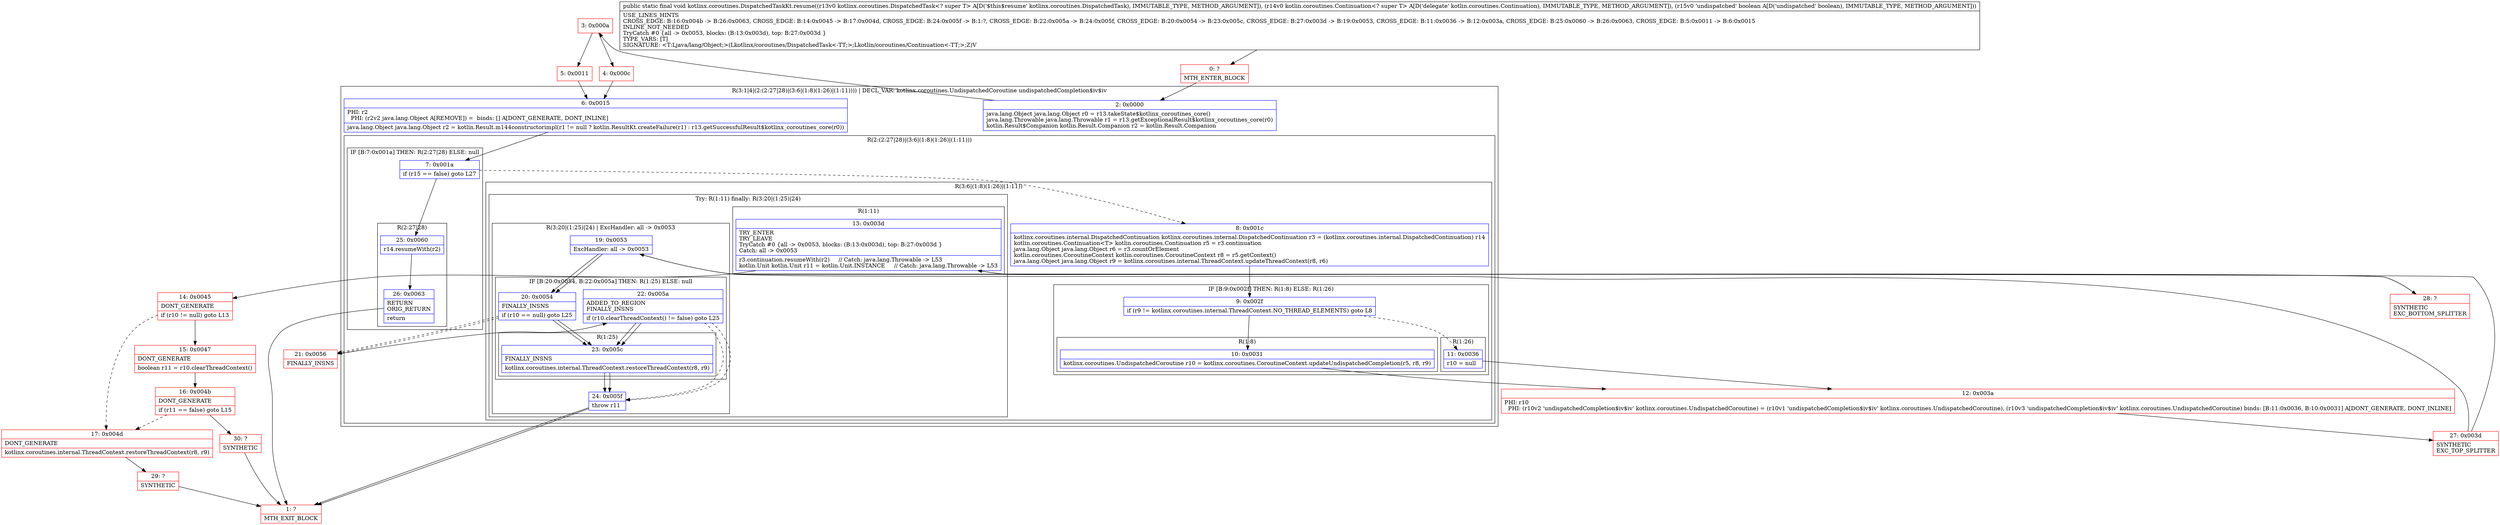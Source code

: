 digraph "CFG forkotlinx.coroutines.DispatchedTaskKt.resume(Lkotlinx\/coroutines\/DispatchedTask;Lkotlin\/coroutines\/Continuation;Z)V" {
subgraph cluster_Region_1950547042 {
label = "R(3:1|4|(2:(2:27|28)|(3:6|(1:8)(1:26)|(1:11)))) | DECL_VAR: kotlinx.coroutines.UndispatchedCoroutine undispatchedCompletion$iv$iv\l";
node [shape=record,color=blue];
Node_2 [shape=record,label="{2\:\ 0x0000|java.lang.Object java.lang.Object r0 = r13.takeState$kotlinx_coroutines_core()\ljava.lang.Throwable java.lang.Throwable r1 = r13.getExceptionalResult$kotlinx_coroutines_core(r0)\lkotlin.Result$Companion kotlin.Result.Companion r2 = kotlin.Result.Companion\l}"];
Node_6 [shape=record,label="{6\:\ 0x0015|PHI: r2 \l  PHI: (r2v2 java.lang.Object A[REMOVE]) =  binds: [] A[DONT_GENERATE, DONT_INLINE]\l|java.lang.Object java.lang.Object r2 = kotlin.Result.m144constructorimpl(r1 != null ? kotlin.ResultKt.createFailure(r1) : r13.getSuccessfulResult$kotlinx_coroutines_core(r0))\l}"];
subgraph cluster_Region_1177606370 {
label = "R(2:(2:27|28)|(3:6|(1:8)(1:26)|(1:11)))";
node [shape=record,color=blue];
subgraph cluster_IfRegion_1411874244 {
label = "IF [B:7:0x001a] THEN: R(2:27|28) ELSE: null";
node [shape=record,color=blue];
Node_7 [shape=record,label="{7\:\ 0x001a|if (r15 == false) goto L27\l}"];
subgraph cluster_Region_302688342 {
label = "R(2:27|28)";
node [shape=record,color=blue];
Node_25 [shape=record,label="{25\:\ 0x0060|r14.resumeWith(r2)\l}"];
Node_26 [shape=record,label="{26\:\ 0x0063|RETURN\lORIG_RETURN\l|return\l}"];
}
}
subgraph cluster_Region_864403758 {
label = "R(3:6|(1:8)(1:26)|(1:11))";
node [shape=record,color=blue];
Node_8 [shape=record,label="{8\:\ 0x001c|kotlinx.coroutines.internal.DispatchedContinuation kotlinx.coroutines.internal.DispatchedContinuation r3 = (kotlinx.coroutines.internal.DispatchedContinuation) r14\lkotlin.coroutines.Continuation\<T\> kotlin.coroutines.Continuation r5 = r3.continuation\ljava.lang.Object java.lang.Object r6 = r3.countOrElement\lkotlin.coroutines.CoroutineContext kotlin.coroutines.CoroutineContext r8 = r5.getContext()\ljava.lang.Object java.lang.Object r9 = kotlinx.coroutines.internal.ThreadContext.updateThreadContext(r8, r6)\l}"];
subgraph cluster_IfRegion_600197912 {
label = "IF [B:9:0x002f] THEN: R(1:8) ELSE: R(1:26)";
node [shape=record,color=blue];
Node_9 [shape=record,label="{9\:\ 0x002f|if (r9 != kotlinx.coroutines.internal.ThreadContext.NO_THREAD_ELEMENTS) goto L8\l}"];
subgraph cluster_Region_1355254480 {
label = "R(1:8)";
node [shape=record,color=blue];
Node_10 [shape=record,label="{10\:\ 0x0031|kotlinx.coroutines.UndispatchedCoroutine r10 = kotlinx.coroutines.CoroutineContext.updateUndispatchedCompletion(r5, r8, r9)\l}"];
}
subgraph cluster_Region_1045914367 {
label = "R(1:26)";
node [shape=record,color=blue];
Node_11 [shape=record,label="{11\:\ 0x0036|r10 = null\l}"];
}
}
subgraph cluster_TryCatchRegion_23550238 {
label = "Try: R(1:11) finally: R(3:20|(1:25)|24)";
node [shape=record,color=blue];
subgraph cluster_Region_270828484 {
label = "R(1:11)";
node [shape=record,color=blue];
Node_13 [shape=record,label="{13\:\ 0x003d|TRY_ENTER\lTRY_LEAVE\lTryCatch #0 \{all \-\> 0x0053, blocks: (B:13:0x003d), top: B:27:0x003d \}\lCatch: all \-\> 0x0053\l|r3.continuation.resumeWith(r2)     \/\/ Catch: java.lang.Throwable \-\> L53\lkotlin.Unit kotlin.Unit r11 = kotlin.Unit.INSTANCE     \/\/ Catch: java.lang.Throwable \-\> L53\l}"];
}
subgraph cluster_Region_1915572887 {
label = "R(3:20|(1:25)|24) | ExcHandler: all \-\> 0x0053\l";
node [shape=record,color=blue];
Node_19 [shape=record,label="{19\:\ 0x0053|ExcHandler: all \-\> 0x0053\l}"];
subgraph cluster_IfRegion_848983032 {
label = "IF [B:20:0x0054, B:22:0x005a] THEN: R(1:25) ELSE: null";
node [shape=record,color=blue];
Node_20 [shape=record,label="{20\:\ 0x0054|FINALLY_INSNS\l|if (r10 == null) goto L25\l}"];
Node_22 [shape=record,label="{22\:\ 0x005a|ADDED_TO_REGION\lFINALLY_INSNS\l|if (r10.clearThreadContext() != false) goto L25\l}"];
subgraph cluster_Region_399032454 {
label = "R(1:25)";
node [shape=record,color=blue];
Node_23 [shape=record,label="{23\:\ 0x005c|FINALLY_INSNS\l|kotlinx.coroutines.internal.ThreadContext.restoreThreadContext(r8, r9)\l}"];
}
}
Node_24 [shape=record,label="{24\:\ 0x005f|throw r11\l}"];
}
}
}
}
}
subgraph cluster_Region_1915572887 {
label = "R(3:20|(1:25)|24) | ExcHandler: all \-\> 0x0053\l";
node [shape=record,color=blue];
Node_19 [shape=record,label="{19\:\ 0x0053|ExcHandler: all \-\> 0x0053\l}"];
subgraph cluster_IfRegion_848983032 {
label = "IF [B:20:0x0054, B:22:0x005a] THEN: R(1:25) ELSE: null";
node [shape=record,color=blue];
Node_20 [shape=record,label="{20\:\ 0x0054|FINALLY_INSNS\l|if (r10 == null) goto L25\l}"];
Node_22 [shape=record,label="{22\:\ 0x005a|ADDED_TO_REGION\lFINALLY_INSNS\l|if (r10.clearThreadContext() != false) goto L25\l}"];
subgraph cluster_Region_399032454 {
label = "R(1:25)";
node [shape=record,color=blue];
Node_23 [shape=record,label="{23\:\ 0x005c|FINALLY_INSNS\l|kotlinx.coroutines.internal.ThreadContext.restoreThreadContext(r8, r9)\l}"];
}
}
Node_24 [shape=record,label="{24\:\ 0x005f|throw r11\l}"];
}
Node_0 [shape=record,color=red,label="{0\:\ ?|MTH_ENTER_BLOCK\l}"];
Node_3 [shape=record,color=red,label="{3\:\ 0x000a}"];
Node_4 [shape=record,color=red,label="{4\:\ 0x000c}"];
Node_12 [shape=record,color=red,label="{12\:\ 0x003a|PHI: r10 \l  PHI: (r10v2 'undispatchedCompletion$iv$iv' kotlinx.coroutines.UndispatchedCoroutine) = (r10v1 'undispatchedCompletion$iv$iv' kotlinx.coroutines.UndispatchedCoroutine), (r10v3 'undispatchedCompletion$iv$iv' kotlinx.coroutines.UndispatchedCoroutine) binds: [B:11:0x0036, B:10:0x0031] A[DONT_GENERATE, DONT_INLINE]\l}"];
Node_27 [shape=record,color=red,label="{27\:\ 0x003d|SYNTHETIC\lEXC_TOP_SPLITTER\l}"];
Node_14 [shape=record,color=red,label="{14\:\ 0x0045|DONT_GENERATE\l|if (r10 != null) goto L13\l}"];
Node_15 [shape=record,color=red,label="{15\:\ 0x0047|DONT_GENERATE\l|boolean r11 = r10.clearThreadContext()\l}"];
Node_16 [shape=record,color=red,label="{16\:\ 0x004b|DONT_GENERATE\l|if (r11 == false) goto L15\l}"];
Node_30 [shape=record,color=red,label="{30\:\ ?|SYNTHETIC\l}"];
Node_1 [shape=record,color=red,label="{1\:\ ?|MTH_EXIT_BLOCK\l}"];
Node_17 [shape=record,color=red,label="{17\:\ 0x004d|DONT_GENERATE\l|kotlinx.coroutines.internal.ThreadContext.restoreThreadContext(r8, r9)\l}"];
Node_29 [shape=record,color=red,label="{29\:\ ?|SYNTHETIC\l}"];
Node_28 [shape=record,color=red,label="{28\:\ ?|SYNTHETIC\lEXC_BOTTOM_SPLITTER\l}"];
Node_21 [shape=record,color=red,label="{21\:\ 0x0056|FINALLY_INSNS\l}"];
Node_5 [shape=record,color=red,label="{5\:\ 0x0011}"];
MethodNode[shape=record,label="{public static final void kotlinx.coroutines.DispatchedTaskKt.resume((r13v0 kotlinx.coroutines.DispatchedTask\<? super T\> A[D('$this$resume' kotlinx.coroutines.DispatchedTask), IMMUTABLE_TYPE, METHOD_ARGUMENT]), (r14v0 kotlin.coroutines.Continuation\<? super T\> A[D('delegate' kotlin.coroutines.Continuation), IMMUTABLE_TYPE, METHOD_ARGUMENT]), (r15v0 'undispatched' boolean A[D('undispatched' boolean), IMMUTABLE_TYPE, METHOD_ARGUMENT]))  | USE_LINES_HINTS\lCROSS_EDGE: B:16:0x004b \-\> B:26:0x0063, CROSS_EDGE: B:14:0x0045 \-\> B:17:0x004d, CROSS_EDGE: B:24:0x005f \-\> B:1:?, CROSS_EDGE: B:22:0x005a \-\> B:24:0x005f, CROSS_EDGE: B:20:0x0054 \-\> B:23:0x005c, CROSS_EDGE: B:27:0x003d \-\> B:19:0x0053, CROSS_EDGE: B:11:0x0036 \-\> B:12:0x003a, CROSS_EDGE: B:25:0x0060 \-\> B:26:0x0063, CROSS_EDGE: B:5:0x0011 \-\> B:6:0x0015\lINLINE_NOT_NEEDED\lTryCatch #0 \{all \-\> 0x0053, blocks: (B:13:0x003d), top: B:27:0x003d \}\lTYPE_VARS: [T]\lSIGNATURE: \<T:Ljava\/lang\/Object;\>(Lkotlinx\/coroutines\/DispatchedTask\<\-TT;\>;Lkotlin\/coroutines\/Continuation\<\-TT;\>;Z)V\l}"];
MethodNode -> Node_0;Node_2 -> Node_3;
Node_6 -> Node_7;
Node_7 -> Node_8[style=dashed];
Node_7 -> Node_25;
Node_25 -> Node_26;
Node_26 -> Node_1;
Node_8 -> Node_9;
Node_9 -> Node_10;
Node_9 -> Node_11[style=dashed];
Node_10 -> Node_12;
Node_11 -> Node_12;
Node_13 -> Node_14;
Node_13 -> Node_28;
Node_19 -> Node_20;
Node_20 -> Node_21[style=dashed];
Node_20 -> Node_23;
Node_22 -> Node_23;
Node_22 -> Node_24[style=dashed];
Node_23 -> Node_24;
Node_24 -> Node_1;
Node_19 -> Node_20;
Node_20 -> Node_21[style=dashed];
Node_20 -> Node_23;
Node_22 -> Node_23;
Node_22 -> Node_24[style=dashed];
Node_23 -> Node_24;
Node_24 -> Node_1;
Node_0 -> Node_2;
Node_3 -> Node_4;
Node_3 -> Node_5;
Node_4 -> Node_6;
Node_12 -> Node_27;
Node_27 -> Node_13;
Node_27 -> Node_19;
Node_14 -> Node_15;
Node_14 -> Node_17[style=dashed];
Node_15 -> Node_16;
Node_16 -> Node_17[style=dashed];
Node_16 -> Node_30;
Node_30 -> Node_1;
Node_17 -> Node_29;
Node_29 -> Node_1;
Node_28 -> Node_19;
Node_21 -> Node_22;
Node_5 -> Node_6;
}

